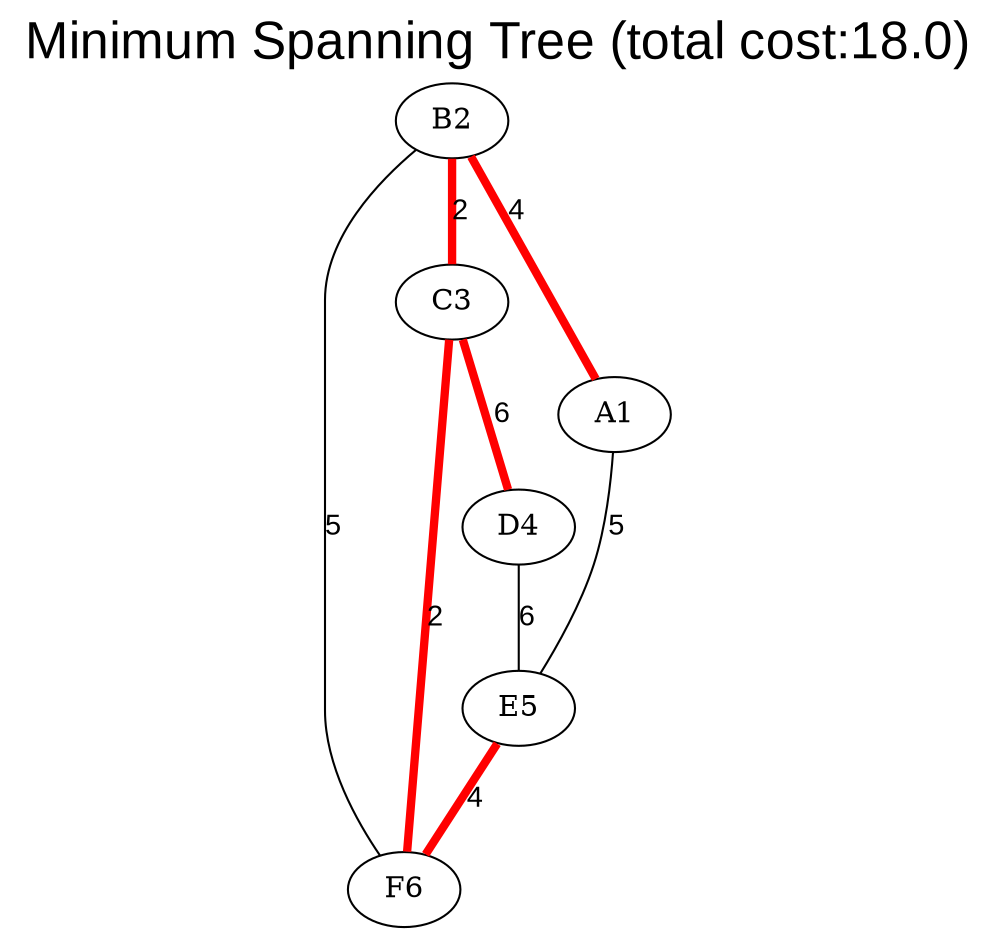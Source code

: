 graph {
fontname="Arial";
splines="true";
sep="0.5";
labelloc="t";
label="Minimum Spanning Tree (total cost:18.0)";
fontsize=25;
fontweight=bold;
    "C3" -- "F6" [label="2", color="red", len=2, penwidth=4.0, fontname="Arial"];
    "B2" -- "C3" [label="2", color="red", len=2, penwidth=4.0, fontname="Arial"];
    "B2" -- "A1" [label="4", color="red", len=2, penwidth=4.0, fontname="Arial"];
    "E5" -- "F6" [label="4", color="red", len=2, penwidth=4.0, fontname="Arial"];
    "B2" -- "F6" [label="5", color="black", len=2, penwidth=1.0, fontname="Arial"];
    "A1" -- "E5" [label="5", color="black", len=2, penwidth=1.0, fontname="Arial"];
    "C3" -- "D4" [label="6", color="red", len=2, penwidth=4.0, fontname="Arial"];
    "D4" -- "E5" [label="6", color="black", len=2, penwidth=1.0, fontname="Arial"];
}
